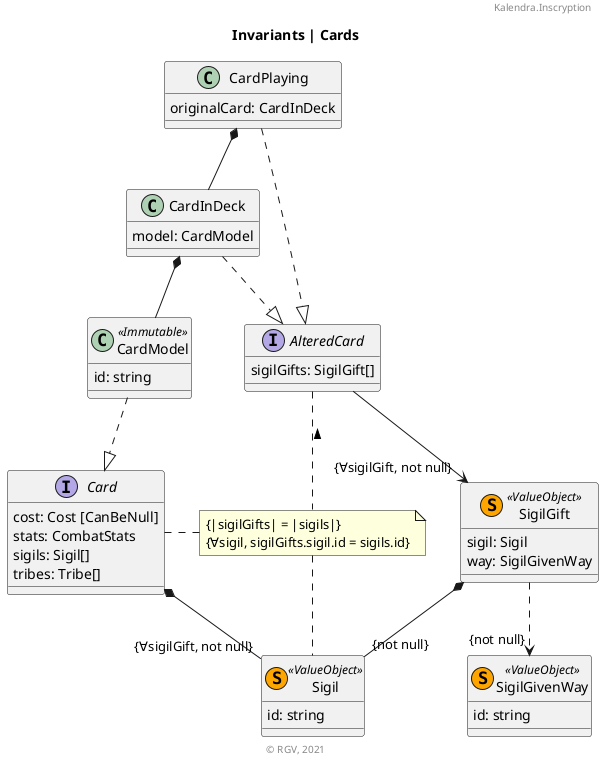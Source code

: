 @startuml
'https://plantuml.com/class-diagram
title Invariants | Cards
header Kalendra.Inscryption
allowMixing
'''''''''''''

interface Card{
cost: Cost [CanBeNull]
stats: CombatStats
sigils: Sigil[]
tribes: Tribe[]
}

interface AlteredCard{
sigilGifts: SigilGift[]
}

class SigilGift <<(S, orange) ValueObject>> {
sigil: Sigil
way: SigilGivenWay
}

class SigilGivenWay  <<(S, orange) ValueObject>> {
id: string
}

class Sigil <<(S, orange) ValueObject>> {
id: string
}

class CardModel <<Immutable>>{
id: string
}
class CardInDeck{
model: CardModel
}
class CardPlaying{
originalCard: CardInDeck
}

'''''''''''''
 
AlteredCard --> "{∀sigilGift, not null}" SigilGift
SigilGift ..> "{not null}" SigilGivenWay

CardModel ..|> Card

CardInDeck ..|> AlteredCard
CardInDeck *-- CardModel

CardPlaying ..|> AlteredCard
CardPlaying *-- CardInDeck

Card *-- "{∀sigilGift, not null}" Sigil
SigilGift *-- "{not null}" Sigil

note as NoteAlteredCard
{|sigilGifts| = |sigils|}
{∀sigil, sigilGifts.sigil.id = sigils.id}
end note
NoteAlteredCard .u. AlteredCard : >
NoteAlteredCard .l. Card
NoteAlteredCard .. Sigil

'''''''''''''
footer © RGV, 2021
@enduml